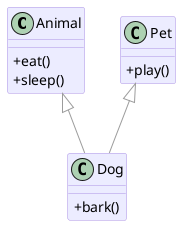 @startuml "Multiple Inheritance"
skinparam class {
    BackgroundColor #ECECFF
    ArrowColor #9C9C9C
    BorderColor #AC93E5
}
skinparam stereotypeCBackgroundColor DeepSkyBlue
skinparam classAttributeIconSize 0
class Animal {
    +eat()
    +sleep()
}

class Pet {
    +play()
}

class Dog {
    +bark()
}

Animal <|-- Dog
Pet <|-- Dog
@enduml